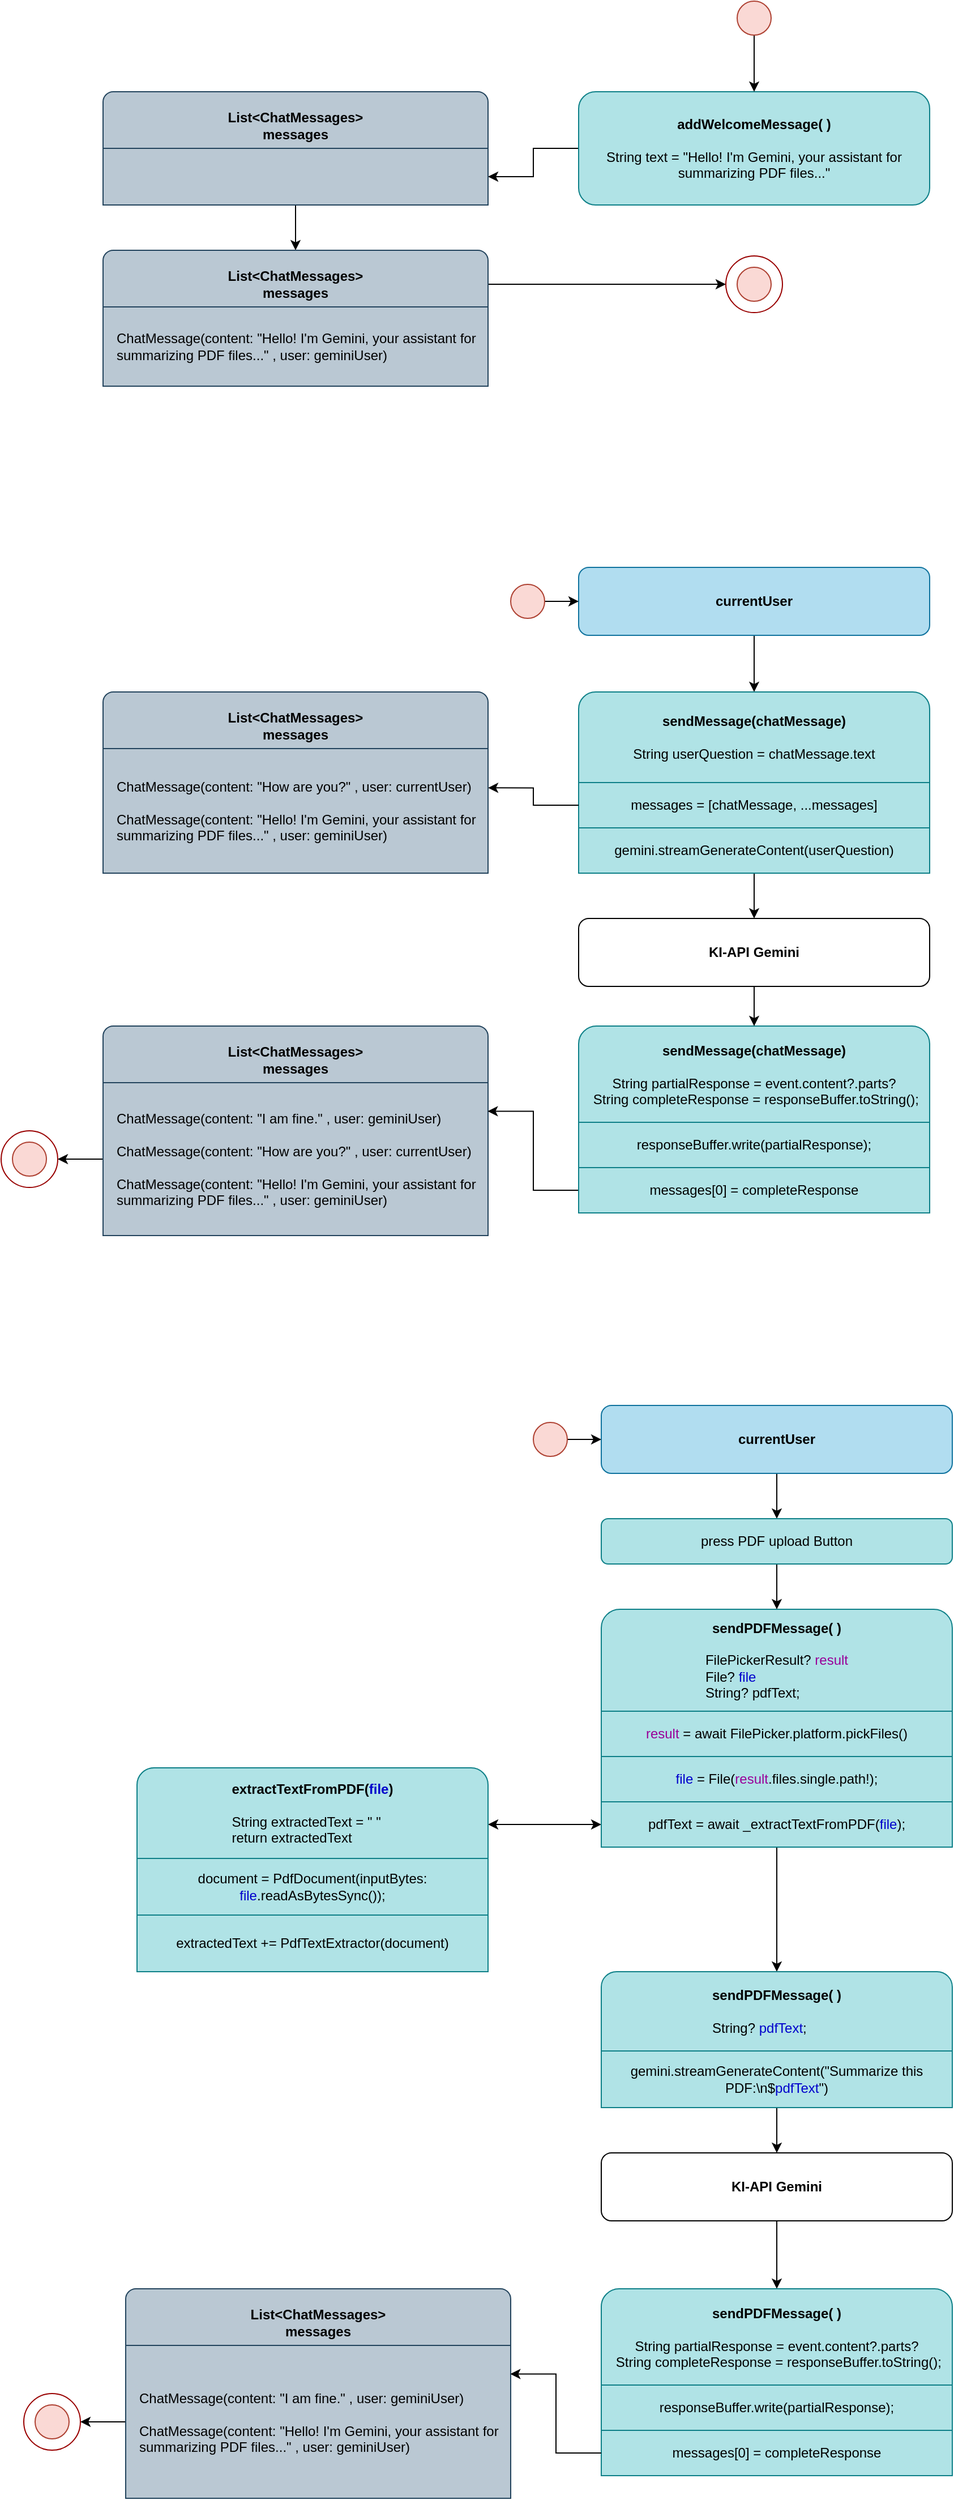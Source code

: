 <mxfile version="26.0.4">
  <diagram name="Page-1" id="2YBvvXClWsGukQMizWep">
    <mxGraphModel dx="2216" dy="720" grid="1" gridSize="10" guides="1" tooltips="1" connect="1" arrows="1" fold="1" page="1" pageScale="1" pageWidth="850" pageHeight="1100" math="0" shadow="0">
      <root>
        <mxCell id="0" />
        <mxCell id="1" parent="0" />
        <mxCell id="sqtUy3tX6Bb1NeOxKFOT-2" value="&lt;b&gt;List&amp;lt;ChatMessages&amp;gt;&lt;/b&gt;&lt;div&gt;&lt;b&gt;messages&lt;/b&gt;&lt;/div&gt;" style="rounded=1;whiteSpace=wrap;html=1;fillColor=#bac8d3;strokeColor=#23445d;" parent="1" vertex="1">
          <mxGeometry x="50" y="120" width="340" height="60" as="geometry" />
        </mxCell>
        <mxCell id="sqtUy3tX6Bb1NeOxKFOT-12" style="edgeStyle=orthogonalEdgeStyle;rounded=0;orthogonalLoop=1;jettySize=auto;html=1;" parent="1" source="sqtUy3tX6Bb1NeOxKFOT-3" target="sqtUy3tX6Bb1NeOxKFOT-10" edge="1">
          <mxGeometry relative="1" as="geometry" />
        </mxCell>
        <mxCell id="sqtUy3tX6Bb1NeOxKFOT-3" value="" style="rounded=0;whiteSpace=wrap;html=1;fillColor=#bac8d3;strokeColor=#23445d;" parent="1" vertex="1">
          <mxGeometry x="50" y="170" width="340" height="50" as="geometry" />
        </mxCell>
        <mxCell id="sqtUy3tX6Bb1NeOxKFOT-9" style="edgeStyle=orthogonalEdgeStyle;rounded=0;orthogonalLoop=1;jettySize=auto;html=1;entryX=1;entryY=0.5;entryDx=0;entryDy=0;" parent="1" source="sqtUy3tX6Bb1NeOxKFOT-4" target="sqtUy3tX6Bb1NeOxKFOT-3" edge="1">
          <mxGeometry relative="1" as="geometry" />
        </mxCell>
        <mxCell id="sqtUy3tX6Bb1NeOxKFOT-4" value="&lt;div&gt;&lt;b&gt;addWelcomeMessage( )&lt;/b&gt;&lt;/div&gt;&lt;div&gt;&lt;b&gt;&lt;br&gt;&lt;/b&gt;&lt;/div&gt;&lt;div style=&quot;&quot;&gt;String text =&amp;nbsp;&lt;span style=&quot;background-color: transparent; color: light-dark(rgb(0, 0, 0), rgb(255, 255, 255));&quot;&gt;&quot;Hello! I&#39;m Gemini, your assistant for summarizing PDF files...&quot;&lt;/span&gt;&lt;/div&gt;" style="rounded=1;whiteSpace=wrap;html=1;fillColor=#b0e3e6;strokeColor=#0e8088;" parent="1" vertex="1">
          <mxGeometry x="470" y="120" width="310" height="100" as="geometry" />
        </mxCell>
        <mxCell id="sqtUy3tX6Bb1NeOxKFOT-7" style="edgeStyle=orthogonalEdgeStyle;rounded=0;orthogonalLoop=1;jettySize=auto;html=1;entryX=0.5;entryY=0;entryDx=0;entryDy=0;" parent="1" source="sqtUy3tX6Bb1NeOxKFOT-6" target="sqtUy3tX6Bb1NeOxKFOT-4" edge="1">
          <mxGeometry relative="1" as="geometry" />
        </mxCell>
        <mxCell id="sqtUy3tX6Bb1NeOxKFOT-6" value="" style="ellipse;whiteSpace=wrap;html=1;aspect=fixed;fillColor=#fad9d5;strokeColor=#ae4132;" parent="1" vertex="1">
          <mxGeometry x="610" y="40" width="30" height="30" as="geometry" />
        </mxCell>
        <mxCell id="sqtUy3tX6Bb1NeOxKFOT-77" style="edgeStyle=orthogonalEdgeStyle;rounded=0;orthogonalLoop=1;jettySize=auto;html=1;" parent="1" source="sqtUy3tX6Bb1NeOxKFOT-10" target="sqtUy3tX6Bb1NeOxKFOT-73" edge="1">
          <mxGeometry relative="1" as="geometry" />
        </mxCell>
        <mxCell id="sqtUy3tX6Bb1NeOxKFOT-10" value="&lt;b&gt;List&amp;lt;ChatMessages&amp;gt;&lt;/b&gt;&lt;div&gt;&lt;b&gt;messages&lt;/b&gt;&lt;/div&gt;" style="rounded=1;whiteSpace=wrap;html=1;fillColor=#bac8d3;strokeColor=#23445d;" parent="1" vertex="1">
          <mxGeometry x="50" y="260" width="340" height="60" as="geometry" />
        </mxCell>
        <mxCell id="sqtUy3tX6Bb1NeOxKFOT-11" value="ChatMessage(content: &quot;Hello! I&#39;m Gemini, your assistant for summarizing PDF files...&quot; , user: geminiUser)" style="rounded=0;whiteSpace=wrap;html=1;fillColor=#bac8d3;strokeColor=#23445d;align=left;spacingLeft=10;spacingRight=10;" parent="1" vertex="1">
          <mxGeometry x="50" y="310" width="340" height="70" as="geometry" />
        </mxCell>
        <mxCell id="sqtUy3tX6Bb1NeOxKFOT-72" value="" style="ellipse;whiteSpace=wrap;html=1;aspect=fixed;fillColor=#fad9d5;strokeColor=#ae4132;" parent="1" vertex="1">
          <mxGeometry x="610" y="275" width="30" height="30" as="geometry" />
        </mxCell>
        <mxCell id="sqtUy3tX6Bb1NeOxKFOT-73" value="" style="ellipse;whiteSpace=wrap;html=1;aspect=fixed;fillColor=none;strokeColor=#990000;" parent="1" vertex="1">
          <mxGeometry x="600" y="265" width="50" height="50" as="geometry" />
        </mxCell>
        <mxCell id="aUTt_VUyVBzmJmMFJV63-31" value="" style="ellipse;whiteSpace=wrap;html=1;aspect=fixed;fillColor=#fad9d5;strokeColor=#ae4132;" parent="1" vertex="1">
          <mxGeometry x="-30" y="1047.5" width="30" height="30" as="geometry" />
        </mxCell>
        <mxCell id="aUTt_VUyVBzmJmMFJV63-32" value="" style="ellipse;whiteSpace=wrap;html=1;aspect=fixed;fillColor=none;strokeColor=#990000;" parent="1" vertex="1">
          <mxGeometry x="-40" y="1037.5" width="50" height="50" as="geometry" />
        </mxCell>
        <mxCell id="aUTt_VUyVBzmJmMFJV63-33" style="edgeStyle=orthogonalEdgeStyle;rounded=0;orthogonalLoop=1;jettySize=auto;html=1;entryX=0.5;entryY=0;entryDx=0;entryDy=0;" parent="1" source="aUTt_VUyVBzmJmMFJV63-34" target="aUTt_VUyVBzmJmMFJV63-37" edge="1">
          <mxGeometry relative="1" as="geometry" />
        </mxCell>
        <mxCell id="aUTt_VUyVBzmJmMFJV63-34" value="&lt;div&gt;&lt;b&gt;currentUser&lt;/b&gt;&lt;/div&gt;" style="rounded=1;whiteSpace=wrap;html=1;fillColor=#b1ddf0;strokeColor=#10739e;" parent="1" vertex="1">
          <mxGeometry x="470" y="540" width="310" height="60" as="geometry" />
        </mxCell>
        <mxCell id="aUTt_VUyVBzmJmMFJV63-37" value="&lt;div&gt;&lt;b&gt;sendMessage(chatMessage)&lt;br&gt;&lt;/b&gt;&lt;br&gt;&lt;div style=&quot;&quot;&gt;&lt;span style=&quot;background-color: transparent;&quot;&gt;&lt;font style=&quot;color: rgb(0, 0, 0);&quot;&gt;String userQuestion = chatMessage.text&lt;/font&gt;&lt;/span&gt;&lt;/div&gt;&lt;/div&gt;" style="rounded=1;whiteSpace=wrap;html=1;fillColor=#b0e3e6;strokeColor=#0e8088;spacingBottom=20;" parent="1" vertex="1">
          <mxGeometry x="470" y="650" width="310" height="100" as="geometry" />
        </mxCell>
        <mxCell id="aUTt_VUyVBzmJmMFJV63-107" style="edgeStyle=orthogonalEdgeStyle;rounded=0;orthogonalLoop=1;jettySize=auto;html=1;" parent="1" source="aUTt_VUyVBzmJmMFJV63-39" target="aUTt_VUyVBzmJmMFJV63-46" edge="1">
          <mxGeometry relative="1" as="geometry" />
        </mxCell>
        <mxCell id="aUTt_VUyVBzmJmMFJV63-39" value="gemini.streamGenerateContent(&lt;font style=&quot;color: rgb(0, 0, 0);&quot;&gt;userQuestion&lt;/font&gt;)" style="rounded=0;whiteSpace=wrap;html=1;fillColor=#b0e3e6;strokeColor=#0e8088;" parent="1" vertex="1">
          <mxGeometry x="470" y="770" width="310" height="40" as="geometry" />
        </mxCell>
        <mxCell id="aUTt_VUyVBzmJmMFJV63-40" value="&lt;b&gt;List&amp;lt;ChatMessages&amp;gt;&lt;/b&gt;&lt;div&gt;&lt;b&gt;messages&lt;/b&gt;&lt;/div&gt;" style="rounded=1;whiteSpace=wrap;html=1;fillColor=#bac8d3;strokeColor=#23445d;" parent="1" vertex="1">
          <mxGeometry x="50" y="945" width="340" height="60" as="geometry" />
        </mxCell>
        <mxCell id="aUTt_VUyVBzmJmMFJV63-114" style="edgeStyle=orthogonalEdgeStyle;rounded=0;orthogonalLoop=1;jettySize=auto;html=1;entryX=1;entryY=0.5;entryDx=0;entryDy=0;" parent="1" source="aUTt_VUyVBzmJmMFJV63-42" target="aUTt_VUyVBzmJmMFJV63-32" edge="1">
          <mxGeometry relative="1" as="geometry" />
        </mxCell>
        <mxCell id="aUTt_VUyVBzmJmMFJV63-42" value="&lt;div&gt;&lt;span style=&quot;background-color: transparent; color: light-dark(rgb(0, 0, 0), rgb(255, 255, 255));&quot;&gt;ChatMessage(content: &quot;I am fine.&quot; , user: geminiUser)&lt;/span&gt;&lt;/div&gt;&lt;div&gt;&lt;br&gt;&lt;/div&gt;ChatMessage(content: &quot;How are you?&quot; , user: currentUser)&lt;div&gt;&lt;br&gt;&lt;/div&gt;&lt;div&gt;ChatMessage(content: &quot;Hello! I&#39;m Gemini, your assistant for summarizing PDF files...&quot; , user: geminiUser)&lt;/div&gt;" style="rounded=0;whiteSpace=wrap;html=1;fillColor=#bac8d3;strokeColor=#23445d;align=left;spacingLeft=10;spacingRight=10;" parent="1" vertex="1">
          <mxGeometry x="50" y="995" width="340" height="135" as="geometry" />
        </mxCell>
        <mxCell id="aUTt_VUyVBzmJmMFJV63-44" value="&lt;b&gt;sendMessage(chatMessage)&lt;/b&gt;&lt;div&gt;&lt;b&gt;&lt;br&gt;&lt;/b&gt;&lt;div&gt;&lt;font&gt;&lt;font style=&quot;color: rgb(0, 0, 0);&quot;&gt;String partialResponse = event.content?.parts?&lt;/font&gt;&lt;/font&gt;&lt;/div&gt;&lt;div&gt;&lt;font&gt;&lt;font&gt;&lt;font style=&quot;color: rgb(0, 0, 0);&quot;&gt;&amp;nbsp;String completeResponse = responseBuffer.toString();&lt;/font&gt;&lt;/font&gt;&lt;/font&gt;&lt;/div&gt;&lt;/div&gt;" style="rounded=1;whiteSpace=wrap;html=1;fillColor=#b0e3e6;strokeColor=#0e8088;spacingBottom=20;" parent="1" vertex="1">
          <mxGeometry x="470" y="945" width="310" height="105" as="geometry" />
        </mxCell>
        <mxCell id="aUTt_VUyVBzmJmMFJV63-45" style="edgeStyle=orthogonalEdgeStyle;rounded=0;orthogonalLoop=1;jettySize=auto;html=1;" parent="1" source="aUTt_VUyVBzmJmMFJV63-46" target="aUTt_VUyVBzmJmMFJV63-44" edge="1">
          <mxGeometry relative="1" as="geometry" />
        </mxCell>
        <mxCell id="aUTt_VUyVBzmJmMFJV63-46" value="KI-API Gemini" style="rounded=1;whiteSpace=wrap;html=1;fontStyle=1" parent="1" vertex="1">
          <mxGeometry x="470" y="850" width="310" height="60" as="geometry" />
        </mxCell>
        <mxCell id="aUTt_VUyVBzmJmMFJV63-113" style="edgeStyle=orthogonalEdgeStyle;rounded=0;orthogonalLoop=1;jettySize=auto;html=1;" parent="1" source="aUTt_VUyVBzmJmMFJV63-49" target="aUTt_VUyVBzmJmMFJV63-34" edge="1">
          <mxGeometry relative="1" as="geometry" />
        </mxCell>
        <mxCell id="aUTt_VUyVBzmJmMFJV63-49" value="" style="ellipse;whiteSpace=wrap;html=1;aspect=fixed;fillColor=#fad9d5;strokeColor=#ae4132;" parent="1" vertex="1">
          <mxGeometry x="410" y="555" width="30" height="30" as="geometry" />
        </mxCell>
        <mxCell id="aUTt_VUyVBzmJmMFJV63-51" value="&lt;div style=&quot;text-align: left;&quot;&gt;&lt;span style=&quot;background-color: transparent;&quot;&gt;messages = [&lt;font style=&quot;color: rgb(0, 0, 0);&quot;&gt;chatMessage&lt;/font&gt;, ...messages]&lt;/span&gt;&lt;/div&gt;" style="rounded=0;whiteSpace=wrap;html=1;fillColor=#b0e3e6;strokeColor=#0e8088;" parent="1" vertex="1">
          <mxGeometry x="470" y="730" width="310" height="40" as="geometry" />
        </mxCell>
        <mxCell id="aUTt_VUyVBzmJmMFJV63-112" style="edgeStyle=orthogonalEdgeStyle;rounded=0;orthogonalLoop=1;jettySize=auto;html=1;entryX=0.999;entryY=0.187;entryDx=0;entryDy=0;entryPerimeter=0;" parent="1" source="aUTt_VUyVBzmJmMFJV63-53" target="aUTt_VUyVBzmJmMFJV63-42" edge="1">
          <mxGeometry relative="1" as="geometry" />
        </mxCell>
        <mxCell id="aUTt_VUyVBzmJmMFJV63-53" value="&lt;div style=&quot;text-align: left;&quot;&gt;&lt;font style=&quot;&quot;&gt;&lt;span style=&quot;background-color: transparent;&quot;&gt;messages[0] =&amp;nbsp;&lt;/span&gt;&lt;span style=&quot;background-color: transparent; text-align: center;&quot;&gt;completeResponse&lt;/span&gt;&lt;/font&gt;&lt;/div&gt;" style="rounded=0;whiteSpace=wrap;html=1;fillColor=#b0e3e6;strokeColor=#0e8088;fontColor=#000000;" parent="1" vertex="1">
          <mxGeometry x="470" y="1070" width="310" height="40" as="geometry" />
        </mxCell>
        <mxCell id="aUTt_VUyVBzmJmMFJV63-58" value="&lt;b&gt;List&amp;lt;ChatMessages&amp;gt;&lt;/b&gt;&lt;div&gt;&lt;b&gt;messages&lt;/b&gt;&lt;/div&gt;" style="rounded=1;whiteSpace=wrap;html=1;fillColor=#bac8d3;strokeColor=#23445d;" parent="1" vertex="1">
          <mxGeometry x="50" y="650" width="340" height="60" as="geometry" />
        </mxCell>
        <mxCell id="aUTt_VUyVBzmJmMFJV63-59" value="&lt;div&gt;&lt;span style=&quot;background-color: transparent; color: light-dark(rgb(0, 0, 0), rgb(255, 255, 255));&quot;&gt;ChatMessage(content: &quot;How are you?&quot; ,&amp;nbsp;&lt;/span&gt;&lt;span style=&quot;background-color: transparent; color: light-dark(rgb(0, 0, 0), rgb(255, 255, 255));&quot;&gt;user: currentUser)&lt;/span&gt;&lt;/div&gt;&lt;div&gt;&lt;br&gt;&lt;/div&gt;&lt;div&gt;ChatMessage(content: &quot;Hello! I&#39;m Gemini, your assistant for summarizing PDF files...&quot; , user: geminiUser)&lt;/div&gt;" style="rounded=0;whiteSpace=wrap;html=1;fillColor=#bac8d3;strokeColor=#23445d;align=left;spacingLeft=10;spacingRight=10;" parent="1" vertex="1">
          <mxGeometry x="50" y="700" width="340" height="110" as="geometry" />
        </mxCell>
        <mxCell id="aUTt_VUyVBzmJmMFJV63-82" style="edgeStyle=orthogonalEdgeStyle;rounded=0;orthogonalLoop=1;jettySize=auto;html=1;entryX=1;entryY=0.315;entryDx=0;entryDy=0;entryPerimeter=0;" parent="1" source="aUTt_VUyVBzmJmMFJV63-51" target="aUTt_VUyVBzmJmMFJV63-59" edge="1">
          <mxGeometry relative="1" as="geometry" />
        </mxCell>
        <mxCell id="aUTt_VUyVBzmJmMFJV63-108" value="&lt;div style=&quot;text-align: left;&quot;&gt;&lt;font style=&quot;color: rgb(0, 0, 0);&quot;&gt;responseBuffer.write(&lt;font&gt;partialResponse&lt;/font&gt;);&lt;/font&gt;&lt;/div&gt;" style="rounded=0;whiteSpace=wrap;html=1;fillColor=#b0e3e6;strokeColor=#0e8088;" parent="1" vertex="1">
          <mxGeometry x="470" y="1030" width="310" height="40" as="geometry" />
        </mxCell>
        <mxCell id="jtuX2joYE_V0Zbzh-_II-25" style="edgeStyle=orthogonalEdgeStyle;rounded=0;orthogonalLoop=1;jettySize=auto;html=1;entryX=0.5;entryY=0;entryDx=0;entryDy=0;" edge="1" parent="1" source="jtuX2joYE_V0Zbzh-_II-4" target="jtuX2joYE_V0Zbzh-_II-24">
          <mxGeometry relative="1" as="geometry" />
        </mxCell>
        <mxCell id="jtuX2joYE_V0Zbzh-_II-4" value="&lt;div&gt;&lt;b&gt;currentUser&lt;/b&gt;&lt;/div&gt;" style="rounded=1;whiteSpace=wrap;html=1;fillColor=#b1ddf0;strokeColor=#10739e;" vertex="1" parent="1">
          <mxGeometry x="490" y="1280" width="310" height="60" as="geometry" />
        </mxCell>
        <mxCell id="jtuX2joYE_V0Zbzh-_II-5" value="&lt;b&gt;sendPDFMessage( )&lt;br&gt;&lt;/b&gt;&lt;br&gt;&lt;div style=&quot;&quot;&gt;&lt;div style=&quot;text-align: justify;&quot;&gt;&lt;span style=&quot;background-color: transparent; color: light-dark(rgb(0, 0, 0), rgb(255, 255, 255));&quot;&gt;FilePickerResult? &lt;/span&gt;&lt;span style=&quot;background-color: transparent;&quot;&gt;&lt;font style=&quot;color: light-dark(rgb(153, 0, 153), rgb(255, 255, 255));&quot;&gt;result&lt;/font&gt;&lt;/span&gt;&lt;/div&gt;&lt;div style=&quot;text-align: justify;&quot;&gt;&lt;span style=&quot;background-color: transparent; color: light-dark(rgb(0, 0, 0), rgb(255, 255, 255));&quot;&gt;File? &lt;/span&gt;&lt;span style=&quot;background-color: transparent;&quot;&gt;&lt;font style=&quot;color: light-dark(rgb(0, 0, 204), rgb(255, 255, 255));&quot;&gt;file&lt;/font&gt;&lt;/span&gt;&lt;/div&gt;&lt;div style=&quot;text-align: justify;&quot;&gt;&lt;span style=&quot;background-color: transparent; color: light-dark(rgb(0, 0, 0), rgb(255, 255, 255));&quot;&gt;String? pdfText;&lt;/span&gt;&lt;/div&gt;&lt;/div&gt;" style="rounded=1;whiteSpace=wrap;html=1;fillColor=#b0e3e6;strokeColor=#0e8088;spacingBottom=20;" vertex="1" parent="1">
          <mxGeometry x="490" y="1460" width="310" height="110" as="geometry" />
        </mxCell>
        <mxCell id="jtuX2joYE_V0Zbzh-_II-7" value="&lt;font style=&quot;color: rgb(153, 0, 153);&quot;&gt;result &lt;/font&gt;= await FilePicker.platform.pickFiles()" style="rounded=0;whiteSpace=wrap;html=1;fillColor=#b0e3e6;strokeColor=#0e8088;" vertex="1" parent="1">
          <mxGeometry x="490" y="1550" width="310" height="40" as="geometry" />
        </mxCell>
        <mxCell id="jtuX2joYE_V0Zbzh-_II-45" style="edgeStyle=orthogonalEdgeStyle;rounded=0;orthogonalLoop=1;jettySize=auto;html=1;" edge="1" parent="1" source="jtuX2joYE_V0Zbzh-_II-13" target="jtuX2joYE_V0Zbzh-_II-42">
          <mxGeometry relative="1" as="geometry" />
        </mxCell>
        <mxCell id="jtuX2joYE_V0Zbzh-_II-13" value="KI-API Gemini" style="rounded=1;whiteSpace=wrap;html=1;fontStyle=1" vertex="1" parent="1">
          <mxGeometry x="490" y="1940" width="310" height="60" as="geometry" />
        </mxCell>
        <mxCell id="jtuX2joYE_V0Zbzh-_II-14" style="edgeStyle=orthogonalEdgeStyle;rounded=0;orthogonalLoop=1;jettySize=auto;html=1;" edge="1" parent="1" source="jtuX2joYE_V0Zbzh-_II-15" target="jtuX2joYE_V0Zbzh-_II-4">
          <mxGeometry relative="1" as="geometry" />
        </mxCell>
        <mxCell id="jtuX2joYE_V0Zbzh-_II-15" value="" style="ellipse;whiteSpace=wrap;html=1;aspect=fixed;fillColor=#fad9d5;strokeColor=#ae4132;" vertex="1" parent="1">
          <mxGeometry x="430" y="1295" width="30" height="30" as="geometry" />
        </mxCell>
        <mxCell id="jtuX2joYE_V0Zbzh-_II-26" style="edgeStyle=orthogonalEdgeStyle;rounded=0;orthogonalLoop=1;jettySize=auto;html=1;entryX=0.5;entryY=0;entryDx=0;entryDy=0;" edge="1" parent="1" source="jtuX2joYE_V0Zbzh-_II-24" target="jtuX2joYE_V0Zbzh-_II-5">
          <mxGeometry relative="1" as="geometry" />
        </mxCell>
        <mxCell id="jtuX2joYE_V0Zbzh-_II-24" value="press PDF upload Button" style="rounded=1;whiteSpace=wrap;html=1;fillColor=#b0e3e6;strokeColor=#0e8088;" vertex="1" parent="1">
          <mxGeometry x="490" y="1380" width="310" height="40" as="geometry" />
        </mxCell>
        <mxCell id="jtuX2joYE_V0Zbzh-_II-27" value="&lt;font style=&quot;color: rgb(0, 0, 204);&quot;&gt;file &lt;/font&gt;= File(&lt;font style=&quot;color: rgb(153, 0, 153);&quot;&gt;result&lt;/font&gt;.files.single.path!);" style="rounded=0;whiteSpace=wrap;html=1;fillColor=#b0e3e6;strokeColor=#0e8088;" vertex="1" parent="1">
          <mxGeometry x="490" y="1590" width="310" height="40" as="geometry" />
        </mxCell>
        <mxCell id="jtuX2joYE_V0Zbzh-_II-31" style="edgeStyle=orthogonalEdgeStyle;rounded=0;orthogonalLoop=1;jettySize=auto;html=1;entryX=1;entryY=0.5;entryDx=0;entryDy=0;startArrow=classic;startFill=1;" edge="1" parent="1" source="jtuX2joYE_V0Zbzh-_II-28" target="jtuX2joYE_V0Zbzh-_II-29">
          <mxGeometry relative="1" as="geometry" />
        </mxCell>
        <mxCell id="jtuX2joYE_V0Zbzh-_II-40" style="edgeStyle=orthogonalEdgeStyle;rounded=0;orthogonalLoop=1;jettySize=auto;html=1;" edge="1" parent="1" source="jtuX2joYE_V0Zbzh-_II-28" target="jtuX2joYE_V0Zbzh-_II-37">
          <mxGeometry relative="1" as="geometry" />
        </mxCell>
        <mxCell id="jtuX2joYE_V0Zbzh-_II-28" value="pdfText = await _extractTextFromPDF(&lt;font style=&quot;color: rgb(0, 0, 204);&quot;&gt;file&lt;/font&gt;);" style="rounded=0;whiteSpace=wrap;html=1;fillColor=#b0e3e6;strokeColor=#0e8088;" vertex="1" parent="1">
          <mxGeometry x="490" y="1630" width="310" height="40" as="geometry" />
        </mxCell>
        <mxCell id="jtuX2joYE_V0Zbzh-_II-29" value="&lt;font style=&quot;color: rgb(0, 0, 0);&quot;&gt;&lt;font&gt;&lt;b&gt;extractTextFromPDF(&lt;font style=&quot;color: rgb(0, 0, 204);&quot;&gt;file&lt;/font&gt;)&lt;/b&gt;&lt;br&gt;&lt;/font&gt;&lt;br&gt;&lt;/font&gt;&lt;div style=&quot;&quot;&gt;&lt;div style=&quot;text-align: justify;&quot;&gt;&lt;font style=&quot;color: rgb(0, 0, 0);&quot;&gt;String extractedText = &quot; &quot;&lt;/font&gt;&lt;/div&gt;&lt;div style=&quot;text-align: justify;&quot;&gt;&lt;font style=&quot;color: rgb(0, 0, 0);&quot;&gt;return&amp;nbsp;&lt;/font&gt;&lt;span style=&quot;background-color: transparent; color: light-dark(rgb(0, 0, 0), rgb(255, 255, 255));&quot;&gt;extractedText&lt;/span&gt;&lt;span style=&quot;background-color: transparent; color: light-dark(rgb(0, 0, 0), rgb(255, 255, 255));&quot;&gt;&amp;nbsp;&lt;/span&gt;&lt;/div&gt;&lt;/div&gt;" style="rounded=1;whiteSpace=wrap;html=1;fillColor=#b0e3e6;strokeColor=#0e8088;spacingBottom=20;" vertex="1" parent="1">
          <mxGeometry x="80" y="1600" width="310" height="100" as="geometry" />
        </mxCell>
        <mxCell id="jtuX2joYE_V0Zbzh-_II-32" value="&lt;font&gt;document = PdfDocument(inputBytes: &lt;font style=&quot;color: rgb(0, 0, 204);&quot;&gt;file&lt;/font&gt;.readAsBytesSync());&lt;/font&gt;" style="rounded=0;whiteSpace=wrap;html=1;fillColor=#b0e3e6;strokeColor=#0e8088;" vertex="1" parent="1">
          <mxGeometry x="80" y="1680" width="310" height="50" as="geometry" />
        </mxCell>
        <mxCell id="jtuX2joYE_V0Zbzh-_II-33" value="extractedText += PdfTextExtractor(document)" style="rounded=0;whiteSpace=wrap;html=1;fillColor=#b0e3e6;strokeColor=#0e8088;" vertex="1" parent="1">
          <mxGeometry x="80" y="1730" width="310" height="50" as="geometry" />
        </mxCell>
        <mxCell id="jtuX2joYE_V0Zbzh-_II-37" value="&lt;b&gt;sendPDFMessage( )&lt;br&gt;&lt;/b&gt;&lt;br&gt;&lt;div style=&quot;&quot;&gt;&lt;div style=&quot;text-align: justify;&quot;&gt;&lt;span style=&quot;background-color: transparent; color: light-dark(rgb(0, 0, 0), rgb(255, 255, 255));&quot;&gt;String? &lt;/span&gt;&lt;span style=&quot;background-color: transparent;&quot;&gt;&lt;font style=&quot;color: light-dark(rgb(0, 0, 204), rgb(255, 255, 255));&quot;&gt;pdfText&lt;/font&gt;&lt;/span&gt;&lt;span style=&quot;background-color: transparent; color: light-dark(rgb(0, 0, 0), rgb(255, 255, 255));&quot;&gt;;&lt;/span&gt;&lt;/div&gt;&lt;/div&gt;" style="rounded=1;whiteSpace=wrap;html=1;fillColor=#b0e3e6;strokeColor=#0e8088;spacingBottom=20;" vertex="1" parent="1">
          <mxGeometry x="490" y="1780" width="310" height="90" as="geometry" />
        </mxCell>
        <mxCell id="jtuX2joYE_V0Zbzh-_II-41" style="edgeStyle=orthogonalEdgeStyle;rounded=0;orthogonalLoop=1;jettySize=auto;html=1;" edge="1" parent="1" source="jtuX2joYE_V0Zbzh-_II-39" target="jtuX2joYE_V0Zbzh-_II-13">
          <mxGeometry relative="1" as="geometry" />
        </mxCell>
        <mxCell id="jtuX2joYE_V0Zbzh-_II-39" value="gemini.streamGenerateContent(&quot;Summarize this PDF:\n$&lt;font style=&quot;color: rgb(0, 0, 204);&quot;&gt;pdfText&lt;/font&gt;&quot;)" style="rounded=0;whiteSpace=wrap;html=1;fillColor=#b0e3e6;strokeColor=#0e8088;" vertex="1" parent="1">
          <mxGeometry x="490" y="1850" width="310" height="50" as="geometry" />
        </mxCell>
        <mxCell id="jtuX2joYE_V0Zbzh-_II-42" value="&lt;b&gt;sendPDFMessage( )&lt;/b&gt;&lt;div&gt;&lt;b&gt;&lt;br&gt;&lt;/b&gt;&lt;div&gt;&lt;font&gt;&lt;font style=&quot;color: rgb(0, 0, 0);&quot;&gt;String partialResponse = event.content?.parts?&lt;/font&gt;&lt;/font&gt;&lt;/div&gt;&lt;div&gt;&lt;font&gt;&lt;font&gt;&lt;font style=&quot;color: rgb(0, 0, 0);&quot;&gt;&amp;nbsp;String completeResponse = responseBuffer.toString();&lt;/font&gt;&lt;/font&gt;&lt;/font&gt;&lt;/div&gt;&lt;/div&gt;" style="rounded=1;whiteSpace=wrap;html=1;fillColor=#b0e3e6;strokeColor=#0e8088;spacingBottom=20;" vertex="1" parent="1">
          <mxGeometry x="490" y="2060" width="310" height="105" as="geometry" />
        </mxCell>
        <mxCell id="jtuX2joYE_V0Zbzh-_II-43" value="&lt;div style=&quot;text-align: left;&quot;&gt;&lt;font style=&quot;&quot;&gt;&lt;span style=&quot;background-color: transparent;&quot;&gt;messages[0] =&amp;nbsp;&lt;/span&gt;&lt;span style=&quot;background-color: transparent; text-align: center;&quot;&gt;completeResponse&lt;/span&gt;&lt;/font&gt;&lt;/div&gt;" style="rounded=0;whiteSpace=wrap;html=1;fillColor=#b0e3e6;strokeColor=#0e8088;fontColor=#000000;" vertex="1" parent="1">
          <mxGeometry x="490" y="2185" width="310" height="40" as="geometry" />
        </mxCell>
        <mxCell id="jtuX2joYE_V0Zbzh-_II-44" value="&lt;div style=&quot;text-align: left;&quot;&gt;&lt;font style=&quot;color: rgb(0, 0, 0);&quot;&gt;responseBuffer.write(&lt;font&gt;partialResponse&lt;/font&gt;);&lt;/font&gt;&lt;/div&gt;" style="rounded=0;whiteSpace=wrap;html=1;fillColor=#b0e3e6;strokeColor=#0e8088;" vertex="1" parent="1">
          <mxGeometry x="490" y="2145" width="310" height="40" as="geometry" />
        </mxCell>
        <mxCell id="jtuX2joYE_V0Zbzh-_II-46" value="" style="ellipse;whiteSpace=wrap;html=1;aspect=fixed;fillColor=#fad9d5;strokeColor=#ae4132;" vertex="1" parent="1">
          <mxGeometry x="-10" y="2162.5" width="30" height="30" as="geometry" />
        </mxCell>
        <mxCell id="jtuX2joYE_V0Zbzh-_II-47" value="" style="ellipse;whiteSpace=wrap;html=1;aspect=fixed;fillColor=none;strokeColor=#990000;" vertex="1" parent="1">
          <mxGeometry x="-20" y="2152.5" width="50" height="50" as="geometry" />
        </mxCell>
        <mxCell id="jtuX2joYE_V0Zbzh-_II-48" value="&lt;b&gt;List&amp;lt;ChatMessages&amp;gt;&lt;/b&gt;&lt;div&gt;&lt;b&gt;messages&lt;/b&gt;&lt;/div&gt;" style="rounded=1;whiteSpace=wrap;html=1;fillColor=#bac8d3;strokeColor=#23445d;" vertex="1" parent="1">
          <mxGeometry x="70" y="2060" width="340" height="60" as="geometry" />
        </mxCell>
        <mxCell id="jtuX2joYE_V0Zbzh-_II-49" style="edgeStyle=orthogonalEdgeStyle;rounded=0;orthogonalLoop=1;jettySize=auto;html=1;entryX=1;entryY=0.5;entryDx=0;entryDy=0;" edge="1" parent="1" source="jtuX2joYE_V0Zbzh-_II-50" target="jtuX2joYE_V0Zbzh-_II-47">
          <mxGeometry relative="1" as="geometry" />
        </mxCell>
        <mxCell id="jtuX2joYE_V0Zbzh-_II-50" value="&lt;div&gt;&lt;span style=&quot;background-color: transparent; color: light-dark(rgb(0, 0, 0), rgb(255, 255, 255));&quot;&gt;ChatMessage(content: &quot;I am fine.&quot; , user: geminiUser)&lt;/span&gt;&lt;/div&gt;&lt;div&gt;&lt;br&gt;&lt;/div&gt;&lt;div&gt;ChatMessage(content: &quot;Hello! I&#39;m Gemini, your assistant for summarizing PDF files...&quot; , user: geminiUser)&lt;/div&gt;" style="rounded=0;whiteSpace=wrap;html=1;fillColor=#bac8d3;strokeColor=#23445d;align=left;spacingLeft=10;spacingRight=10;" vertex="1" parent="1">
          <mxGeometry x="70" y="2110" width="340" height="135" as="geometry" />
        </mxCell>
        <mxCell id="jtuX2joYE_V0Zbzh-_II-51" style="edgeStyle=orthogonalEdgeStyle;rounded=0;orthogonalLoop=1;jettySize=auto;html=1;entryX=0.999;entryY=0.187;entryDx=0;entryDy=0;entryPerimeter=0;exitX=0;exitY=0.5;exitDx=0;exitDy=0;" edge="1" parent="1" target="jtuX2joYE_V0Zbzh-_II-50" source="jtuX2joYE_V0Zbzh-_II-43">
          <mxGeometry relative="1" as="geometry">
            <mxPoint x="490" y="2205" as="sourcePoint" />
          </mxGeometry>
        </mxCell>
      </root>
    </mxGraphModel>
  </diagram>
</mxfile>

